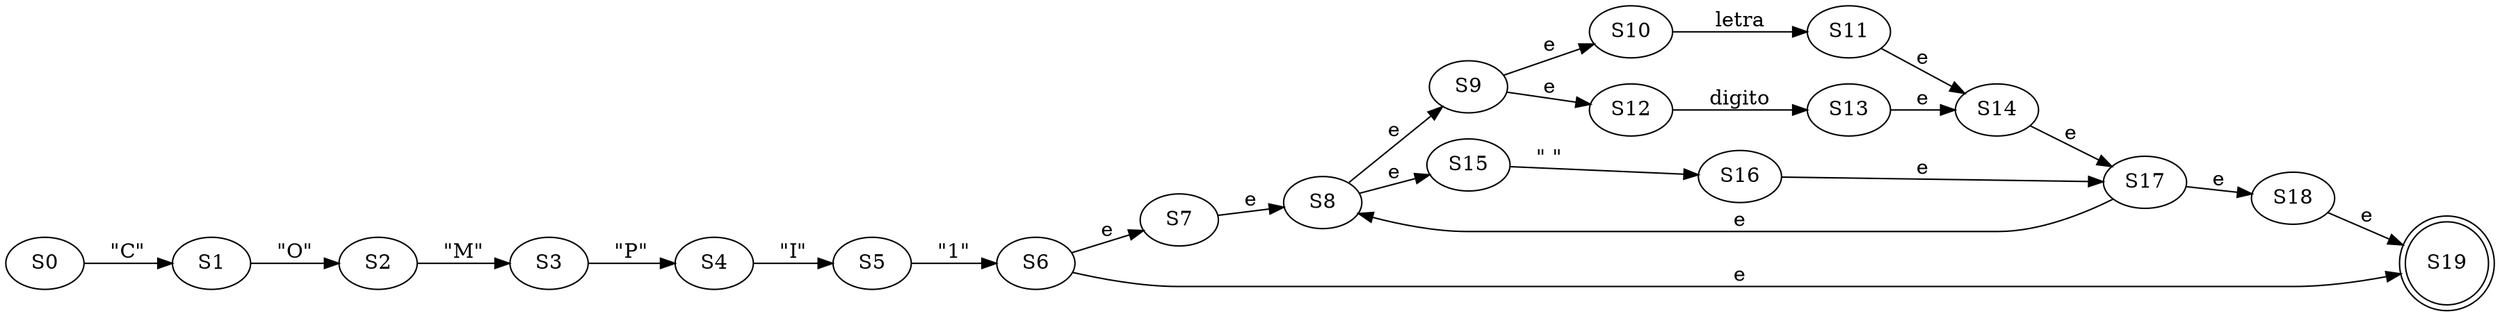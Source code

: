 digraph G {
 rankdir="LR" 

S0 -> S1[label="\"C\""]
S1 -> S2[label="\"O\""]
S2 -> S3[label="\"M\""]
S3 -> S4[label="\"P\""]
S4 -> S5[label="\"I\""]
S5 -> S6[label="\"1\""]
S6 -> S7[label="e"]
S7 -> S8[label="e"]
S8 -> S9[label="e"]
S9 -> S10[label="e"]
S10 -> S11[label="letra"]
S9 -> S12[label="e"]
S12 -> S13[label="digito"]
S13 -> S14[label="e"]
S11 -> S14[label="e"]
S8 -> S15[label="e"]
S15 -> S16[label="\" \""]
S16 -> S17[label="e"]
S14 -> S17[label="e"]
S17 -> S8[label="e"]
S17 -> S18[label="e"]
S18 -> S19[label="e"]
S6 -> S19[label="e"]
S19[shape = doublecircle]; 
}

